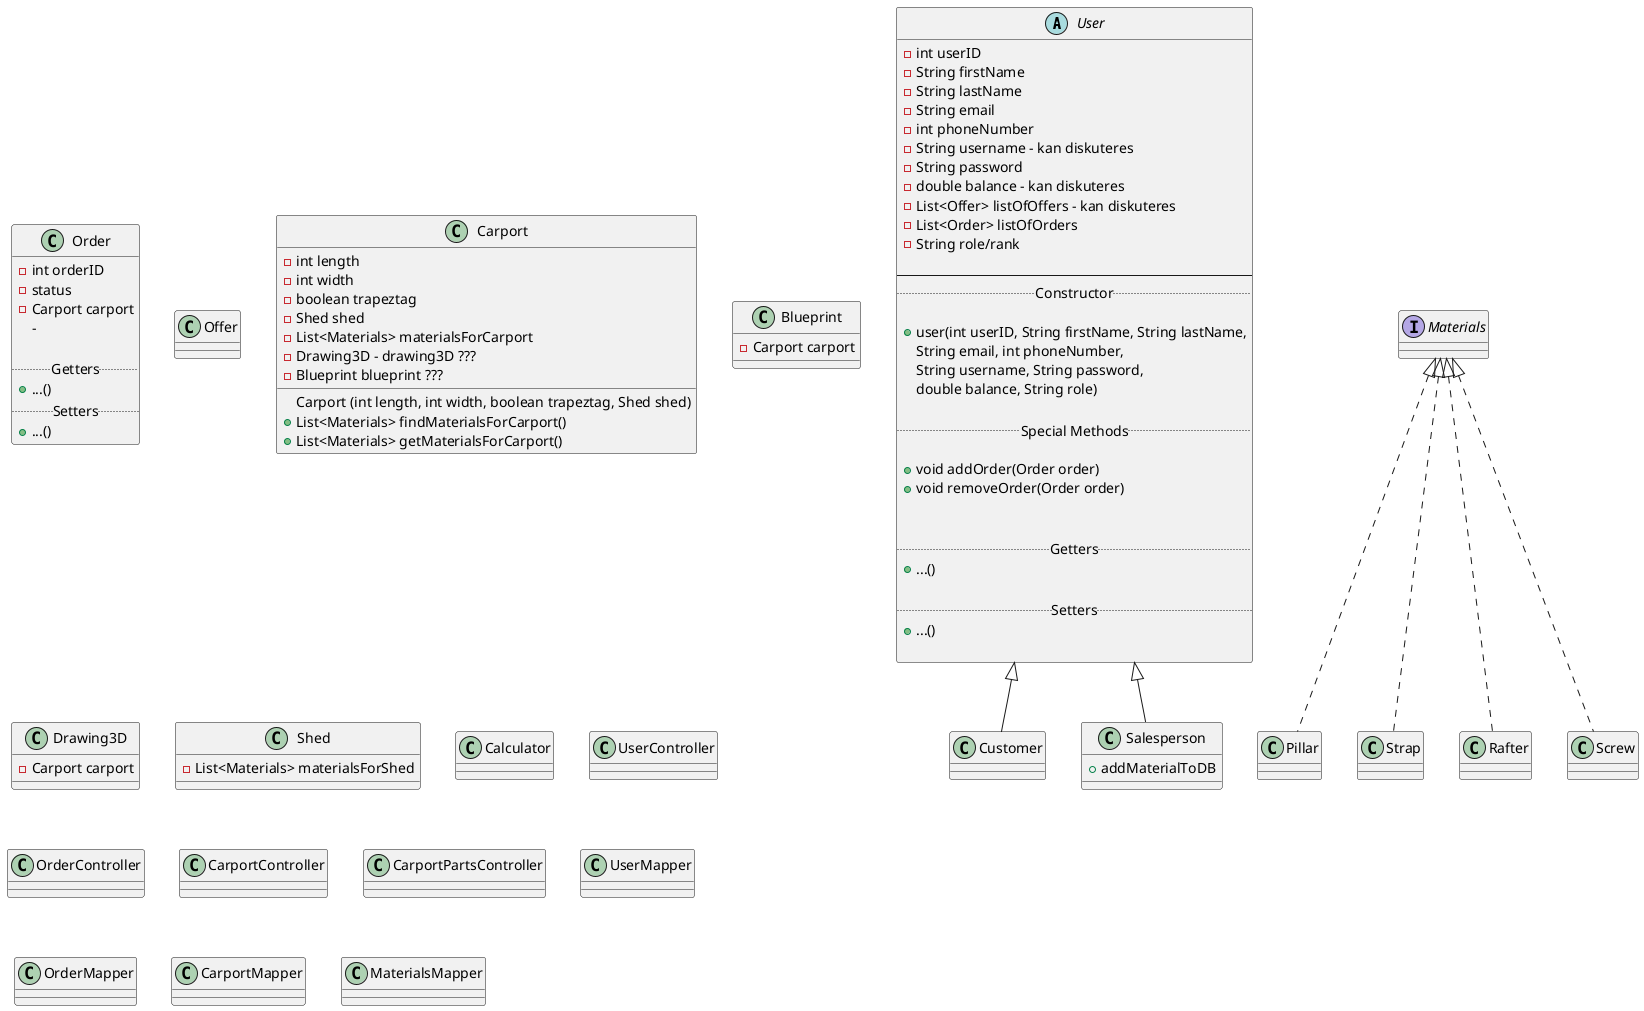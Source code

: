 @startuml
'https://plantuml.com/class-diagram

abstract User{
    - int userID
    - String firstName
    - String lastName
    - String email
    - int phoneNumber
    - String username - kan diskuteres
    - String password
    - double balance - kan diskuteres
    - List<Offer> listOfOffers - kan diskuteres
    - List<Order> listOfOrders
    - String role/rank

    --
    ..Constructor..

    + user(int userID, String firstName, String lastName,
    String email, int phoneNumber,
    String username, String password,
    double balance, String role)

    ..Special Methods..

    + void addOrder(Order order)
    + void removeOrder(Order order)


    ..Getters..
    + ...()

    ..Setters..
    + ...()

}

class Customer extends User {

}


class Salesperson extends User {


    + addMaterialToDB

}



class Order {
    - int orderID
    - status
    - Carport carport
    -

    ..Getters..
    + ...()
    ..Setters..
    + ...()
}
class Offer
/'class Receipt'/
class Carport {

    - int length
    - int width
    - boolean trapeztag
    - Shed shed
    - List<Materials> materialsForCarport
    - Drawing3D - drawing3D ???
    - Blueprint blueprint ???



    Carport (int length, int width, boolean trapeztag, Shed shed)


    + List<Materials> findMaterialsForCarport()


    + List<Materials> getMaterialsForCarport()


}


class Blueprint {

    - Carport carport




}

class Drawing3D{

    - Carport carport
}

interface Materials{
}

class Pillar implements Materials{}
class Strap implements Materials{}
class Rafter implements Materials{}
class Screw implements Materials{}


class Shed {
    - List<Materials> materialsForShed
}





class Calculator {

}

class UserController
class OrderController
class CarportController
class CarportPartsController

class UserMapper
class OrderMapper
class CarportMapper
class MaterialsMapper






@enduml